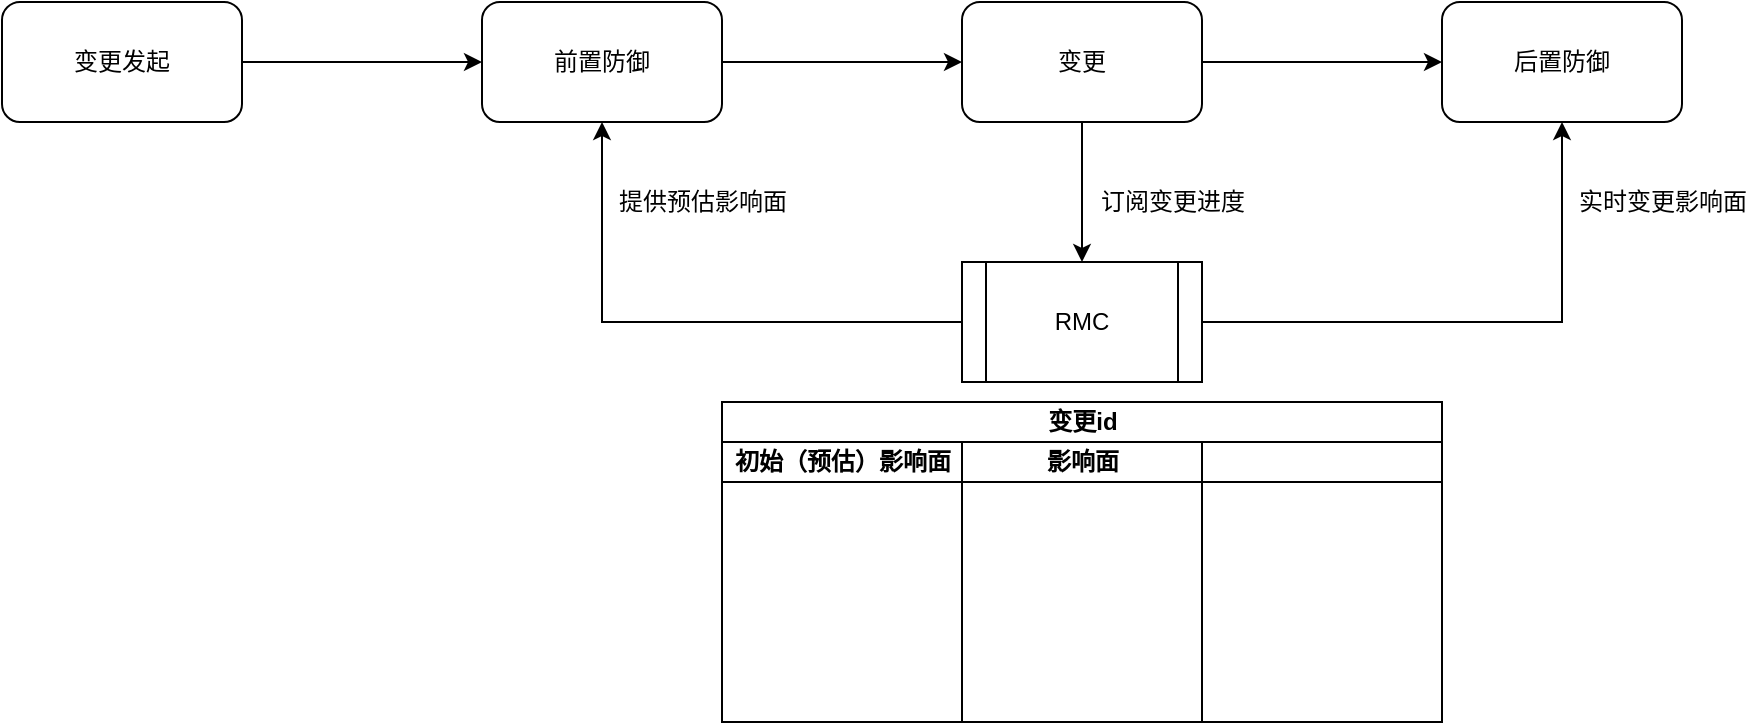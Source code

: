 <mxfile version="13.6.6" type="github">
  <diagram id="GJKYoFsXAzMQX1VVH416" name="Page-1">
    <mxGraphModel dx="1426" dy="740" grid="1" gridSize="10" guides="1" tooltips="1" connect="1" arrows="1" fold="1" page="1" pageScale="1" pageWidth="827" pageHeight="1169" math="0" shadow="0">
      <root>
        <mxCell id="0" />
        <mxCell id="1" parent="0" />
        <mxCell id="byStPaCHuMstt8Y6tN4p-5" style="edgeStyle=orthogonalEdgeStyle;rounded=0;orthogonalLoop=1;jettySize=auto;html=1;exitX=1;exitY=0.5;exitDx=0;exitDy=0;entryX=0;entryY=0.5;entryDx=0;entryDy=0;" edge="1" parent="1" source="byStPaCHuMstt8Y6tN4p-1" target="byStPaCHuMstt8Y6tN4p-2">
          <mxGeometry relative="1" as="geometry" />
        </mxCell>
        <mxCell id="byStPaCHuMstt8Y6tN4p-1" value="变更发起" style="rounded=1;whiteSpace=wrap;html=1;" vertex="1" parent="1">
          <mxGeometry x="130" y="210" width="120" height="60" as="geometry" />
        </mxCell>
        <mxCell id="byStPaCHuMstt8Y6tN4p-6" style="edgeStyle=orthogonalEdgeStyle;rounded=0;orthogonalLoop=1;jettySize=auto;html=1;exitX=1;exitY=0.5;exitDx=0;exitDy=0;entryX=0;entryY=0.5;entryDx=0;entryDy=0;" edge="1" parent="1" source="byStPaCHuMstt8Y6tN4p-2" target="byStPaCHuMstt8Y6tN4p-3">
          <mxGeometry relative="1" as="geometry" />
        </mxCell>
        <mxCell id="byStPaCHuMstt8Y6tN4p-2" value="前置防御" style="rounded=1;whiteSpace=wrap;html=1;" vertex="1" parent="1">
          <mxGeometry x="370" y="210" width="120" height="60" as="geometry" />
        </mxCell>
        <mxCell id="byStPaCHuMstt8Y6tN4p-7" style="edgeStyle=orthogonalEdgeStyle;rounded=0;orthogonalLoop=1;jettySize=auto;html=1;exitX=1;exitY=0.5;exitDx=0;exitDy=0;entryX=0;entryY=0.5;entryDx=0;entryDy=0;" edge="1" parent="1" source="byStPaCHuMstt8Y6tN4p-3" target="byStPaCHuMstt8Y6tN4p-4">
          <mxGeometry relative="1" as="geometry" />
        </mxCell>
        <mxCell id="byStPaCHuMstt8Y6tN4p-13" style="edgeStyle=orthogonalEdgeStyle;rounded=0;orthogonalLoop=1;jettySize=auto;html=1;exitX=0.5;exitY=1;exitDx=0;exitDy=0;entryX=0.5;entryY=0;entryDx=0;entryDy=0;" edge="1" parent="1" source="byStPaCHuMstt8Y6tN4p-3" target="byStPaCHuMstt8Y6tN4p-11">
          <mxGeometry relative="1" as="geometry" />
        </mxCell>
        <mxCell id="byStPaCHuMstt8Y6tN4p-3" value="变更" style="rounded=1;whiteSpace=wrap;html=1;" vertex="1" parent="1">
          <mxGeometry x="610" y="210" width="120" height="60" as="geometry" />
        </mxCell>
        <mxCell id="byStPaCHuMstt8Y6tN4p-4" value="后置防御" style="rounded=1;whiteSpace=wrap;html=1;" vertex="1" parent="1">
          <mxGeometry x="850" y="210" width="120" height="60" as="geometry" />
        </mxCell>
        <mxCell id="byStPaCHuMstt8Y6tN4p-12" style="edgeStyle=orthogonalEdgeStyle;rounded=0;orthogonalLoop=1;jettySize=auto;html=1;exitX=0;exitY=0.5;exitDx=0;exitDy=0;" edge="1" parent="1" source="byStPaCHuMstt8Y6tN4p-11" target="byStPaCHuMstt8Y6tN4p-2">
          <mxGeometry relative="1" as="geometry" />
        </mxCell>
        <mxCell id="byStPaCHuMstt8Y6tN4p-16" style="edgeStyle=orthogonalEdgeStyle;rounded=0;orthogonalLoop=1;jettySize=auto;html=1;exitX=1;exitY=0.5;exitDx=0;exitDy=0;entryX=0.5;entryY=1;entryDx=0;entryDy=0;" edge="1" parent="1" source="byStPaCHuMstt8Y6tN4p-11" target="byStPaCHuMstt8Y6tN4p-4">
          <mxGeometry relative="1" as="geometry" />
        </mxCell>
        <mxCell id="byStPaCHuMstt8Y6tN4p-11" value="RMC" style="shape=process;whiteSpace=wrap;html=1;backgroundOutline=1;" vertex="1" parent="1">
          <mxGeometry x="610" y="340" width="120" height="60" as="geometry" />
        </mxCell>
        <mxCell id="byStPaCHuMstt8Y6tN4p-14" value="订阅变更进度" style="text;html=1;align=center;verticalAlign=middle;resizable=0;points=[];autosize=1;" vertex="1" parent="1">
          <mxGeometry x="670" y="300" width="90" height="20" as="geometry" />
        </mxCell>
        <mxCell id="byStPaCHuMstt8Y6tN4p-15" value="提供预估影响面" style="text;html=1;align=center;verticalAlign=middle;resizable=0;points=[];autosize=1;" vertex="1" parent="1">
          <mxGeometry x="430" y="300" width="100" height="20" as="geometry" />
        </mxCell>
        <mxCell id="byStPaCHuMstt8Y6tN4p-17" value="实时变更影响面" style="text;html=1;align=center;verticalAlign=middle;resizable=0;points=[];autosize=1;" vertex="1" parent="1">
          <mxGeometry x="910" y="300" width="100" height="20" as="geometry" />
        </mxCell>
        <mxCell id="byStPaCHuMstt8Y6tN4p-18" value="变更id" style="swimlane;html=1;childLayout=stackLayout;resizeParent=1;resizeParentMax=0;startSize=20;" vertex="1" parent="1">
          <mxGeometry x="490" y="410" width="360" height="160" as="geometry" />
        </mxCell>
        <mxCell id="byStPaCHuMstt8Y6tN4p-19" value="初始（预估）影响面" style="swimlane;html=1;startSize=20;" vertex="1" parent="byStPaCHuMstt8Y6tN4p-18">
          <mxGeometry y="20" width="120" height="140" as="geometry" />
        </mxCell>
        <mxCell id="byStPaCHuMstt8Y6tN4p-20" value="影响面" style="swimlane;html=1;startSize=20;" vertex="1" parent="byStPaCHuMstt8Y6tN4p-18">
          <mxGeometry x="120" y="20" width="120" height="140" as="geometry" />
        </mxCell>
        <mxCell id="byStPaCHuMstt8Y6tN4p-21" value="" style="swimlane;html=1;startSize=20;" vertex="1" parent="byStPaCHuMstt8Y6tN4p-18">
          <mxGeometry x="240" y="20" width="120" height="140" as="geometry" />
        </mxCell>
      </root>
    </mxGraphModel>
  </diagram>
</mxfile>
